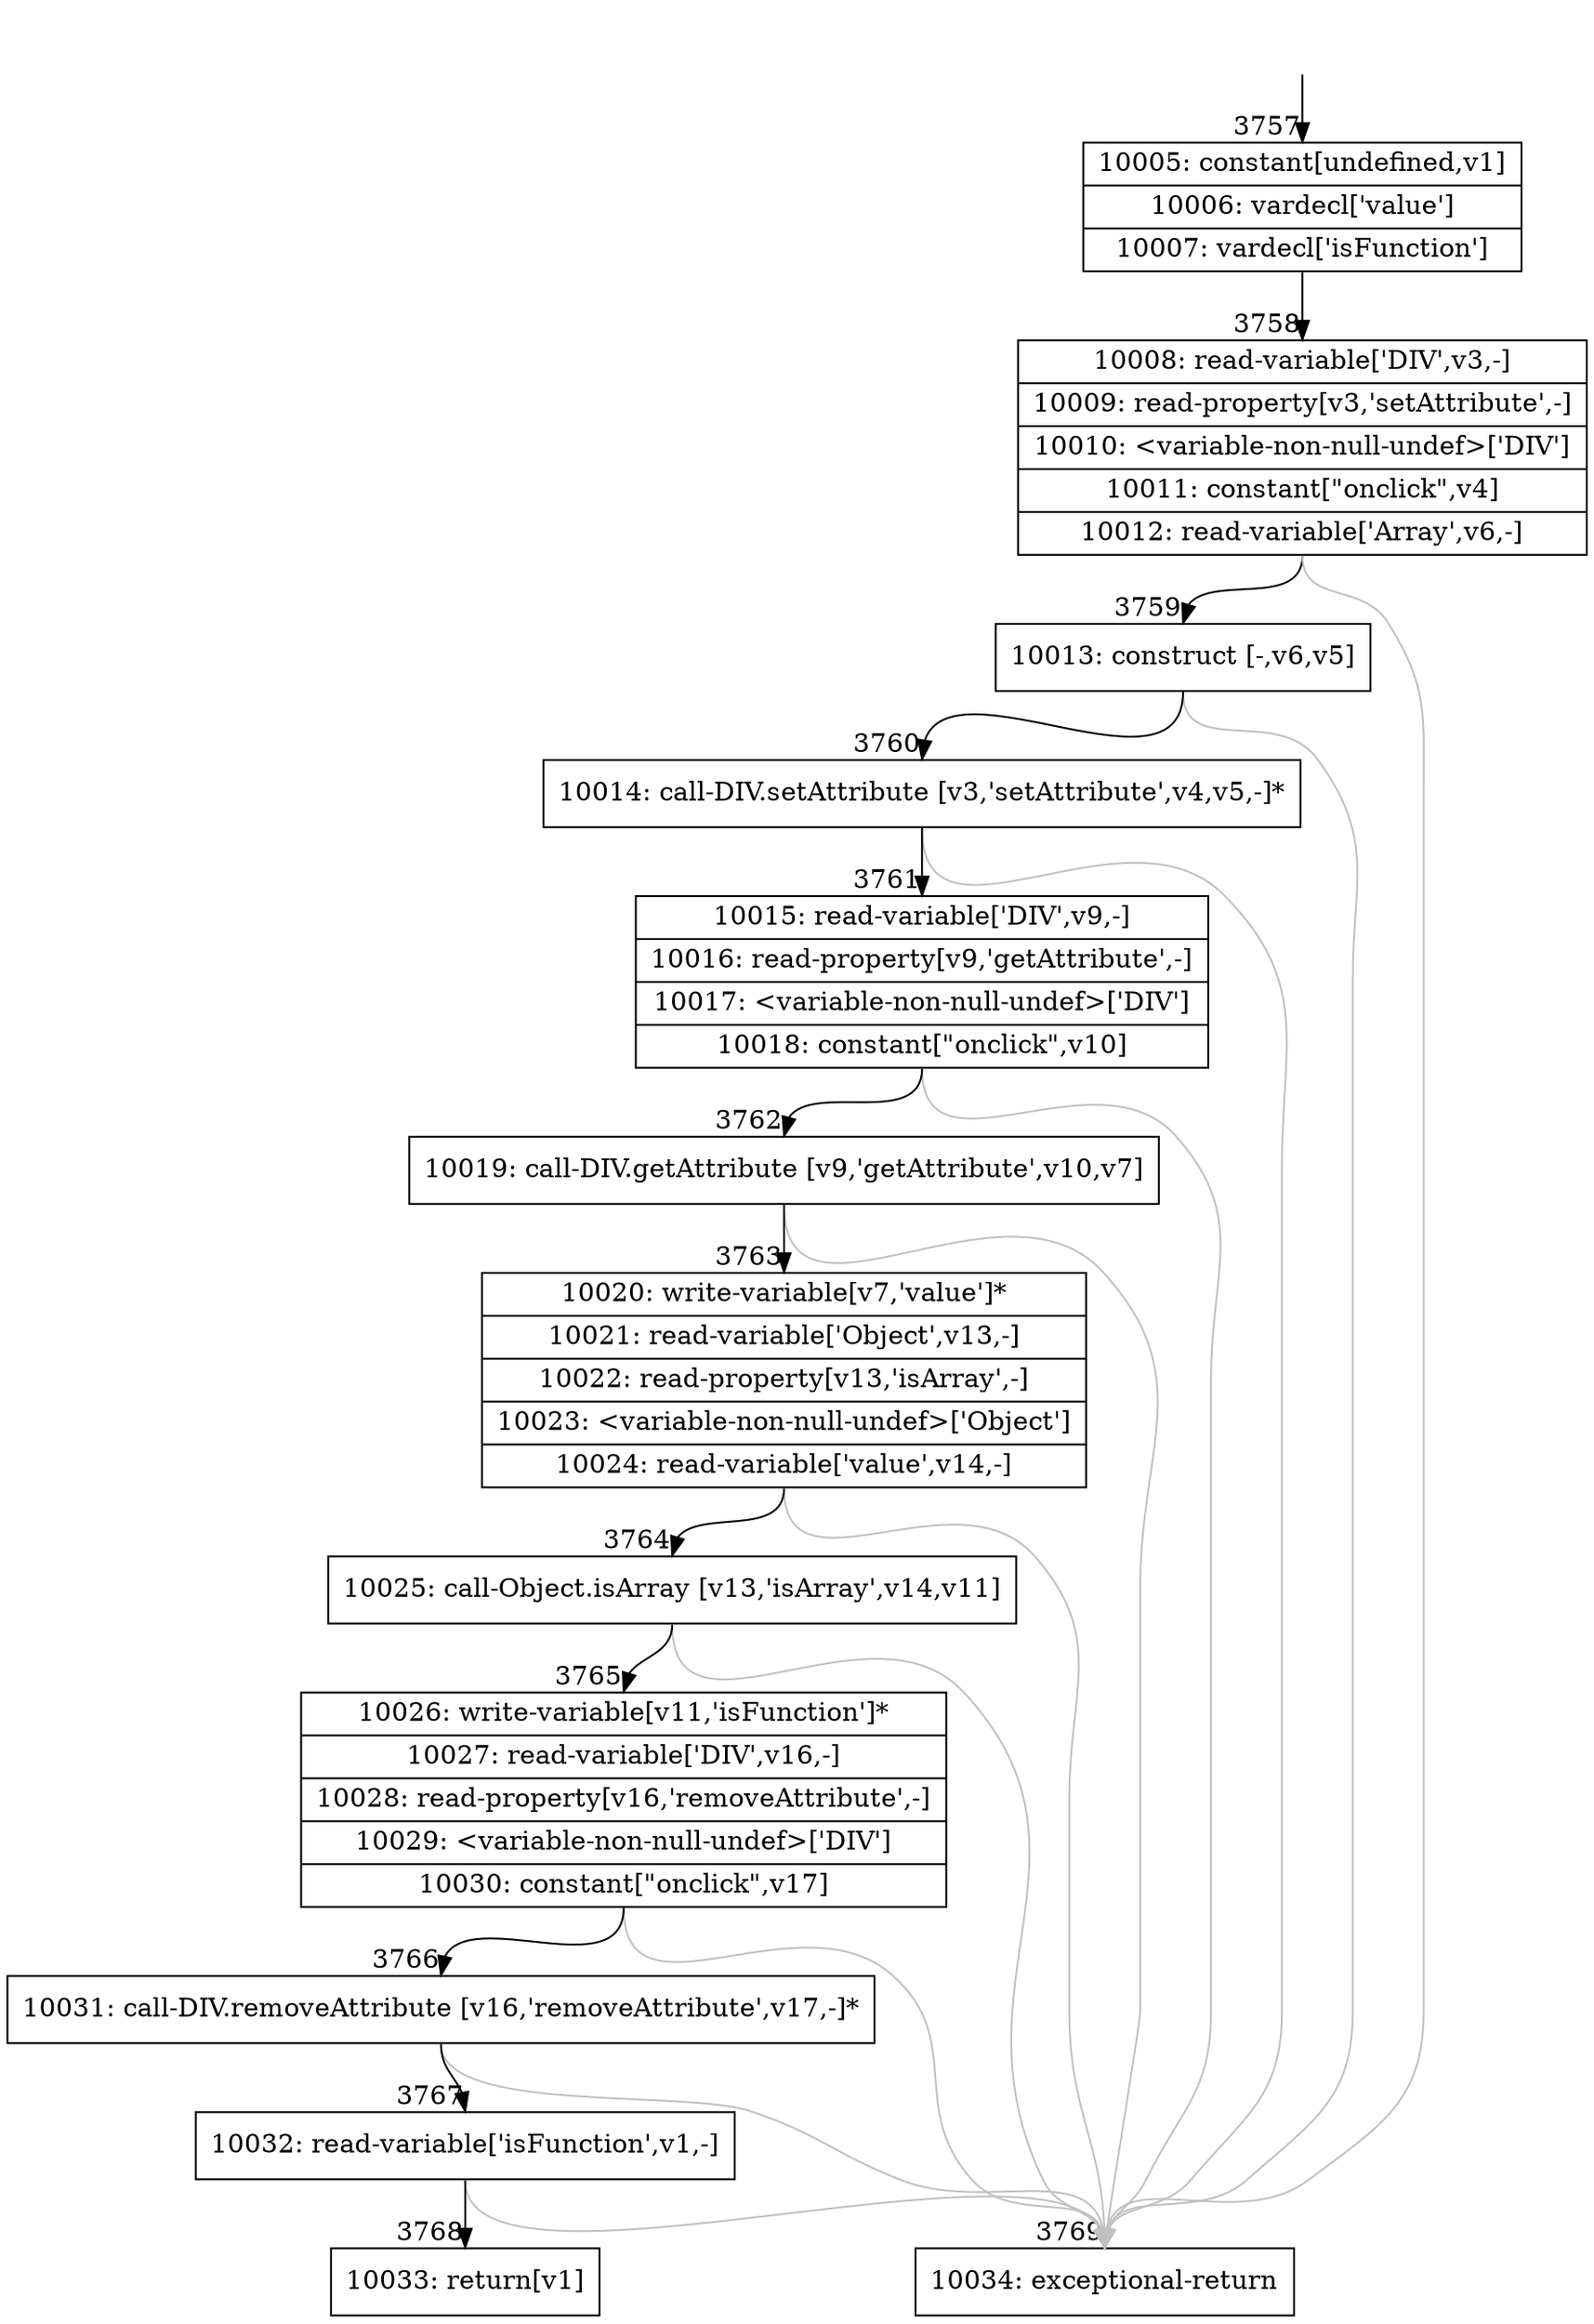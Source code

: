 digraph {
rankdir="TD"
BB_entry318[shape=none,label=""];
BB_entry318 -> BB3757 [tailport=s, headport=n, headlabel="    3757"]
BB3757 [shape=record label="{10005: constant[undefined,v1]|10006: vardecl['value']|10007: vardecl['isFunction']}" ] 
BB3757 -> BB3758 [tailport=s, headport=n, headlabel="      3758"]
BB3758 [shape=record label="{10008: read-variable['DIV',v3,-]|10009: read-property[v3,'setAttribute',-]|10010: \<variable-non-null-undef\>['DIV']|10011: constant[\"onclick\",v4]|10012: read-variable['Array',v6,-]}" ] 
BB3758 -> BB3759 [tailport=s, headport=n, headlabel="      3759"]
BB3758 -> BB3769 [tailport=s, headport=n, color=gray, headlabel="      3769"]
BB3759 [shape=record label="{10013: construct [-,v6,v5]}" ] 
BB3759 -> BB3760 [tailport=s, headport=n, headlabel="      3760"]
BB3759 -> BB3769 [tailport=s, headport=n, color=gray]
BB3760 [shape=record label="{10014: call-DIV.setAttribute [v3,'setAttribute',v4,v5,-]*}" ] 
BB3760 -> BB3761 [tailport=s, headport=n, headlabel="      3761"]
BB3760 -> BB3769 [tailport=s, headport=n, color=gray]
BB3761 [shape=record label="{10015: read-variable['DIV',v9,-]|10016: read-property[v9,'getAttribute',-]|10017: \<variable-non-null-undef\>['DIV']|10018: constant[\"onclick\",v10]}" ] 
BB3761 -> BB3762 [tailport=s, headport=n, headlabel="      3762"]
BB3761 -> BB3769 [tailport=s, headport=n, color=gray]
BB3762 [shape=record label="{10019: call-DIV.getAttribute [v9,'getAttribute',v10,v7]}" ] 
BB3762 -> BB3763 [tailport=s, headport=n, headlabel="      3763"]
BB3762 -> BB3769 [tailport=s, headport=n, color=gray]
BB3763 [shape=record label="{10020: write-variable[v7,'value']*|10021: read-variable['Object',v13,-]|10022: read-property[v13,'isArray',-]|10023: \<variable-non-null-undef\>['Object']|10024: read-variable['value',v14,-]}" ] 
BB3763 -> BB3764 [tailport=s, headport=n, headlabel="      3764"]
BB3763 -> BB3769 [tailport=s, headport=n, color=gray]
BB3764 [shape=record label="{10025: call-Object.isArray [v13,'isArray',v14,v11]}" ] 
BB3764 -> BB3765 [tailport=s, headport=n, headlabel="      3765"]
BB3764 -> BB3769 [tailport=s, headport=n, color=gray]
BB3765 [shape=record label="{10026: write-variable[v11,'isFunction']*|10027: read-variable['DIV',v16,-]|10028: read-property[v16,'removeAttribute',-]|10029: \<variable-non-null-undef\>['DIV']|10030: constant[\"onclick\",v17]}" ] 
BB3765 -> BB3766 [tailport=s, headport=n, headlabel="      3766"]
BB3765 -> BB3769 [tailport=s, headport=n, color=gray]
BB3766 [shape=record label="{10031: call-DIV.removeAttribute [v16,'removeAttribute',v17,-]*}" ] 
BB3766 -> BB3767 [tailport=s, headport=n, headlabel="      3767"]
BB3766 -> BB3769 [tailport=s, headport=n, color=gray]
BB3767 [shape=record label="{10032: read-variable['isFunction',v1,-]}" ] 
BB3767 -> BB3768 [tailport=s, headport=n, headlabel="      3768"]
BB3767 -> BB3769 [tailport=s, headport=n, color=gray]
BB3768 [shape=record label="{10033: return[v1]}" ] 
BB3769 [shape=record label="{10034: exceptional-return}" ] 
//#$~ 2780
}
